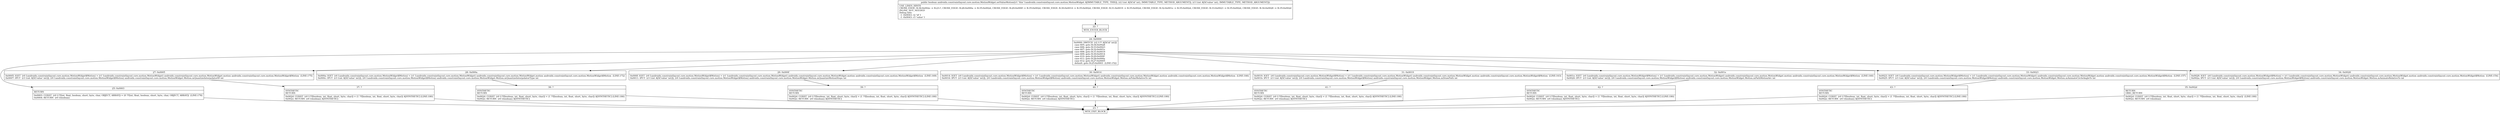 digraph "CFG forandroidx.constraintlayout.core.motion.MotionWidget.setValueMotion(II)Z" {
Node_22 [shape=record,label="{22\:\ ?|MTH_ENTER_BLOCK\l}"];
Node_24 [shape=record,label="{24\:\ 0x0000|0x0000: SWITCH  (r2 I:?? A[D('id' int)])\l case 605: goto B:34:0x0028\l case 606: goto B:33:0x0023\l case 607: goto B:32:0x001e\l case 608: goto B:31:0x0019\l case 609: goto B:30:0x0014\l case 610: goto B:29:0x000f\l case 611: goto B:28:0x000a\l case 612: goto B:27:0x0005\l default: goto B:25:0x0003  (LINE:152)\l}"];
Node_25 [shape=record,label="{25\:\ 0x0003|RETURN\l|0x0003: CONST  (r0 I:??[int, float, boolean, short, byte, char, OBJECT, ARRAY]) = (0 ??[int, float, boolean, short, byte, char, OBJECT, ARRAY])  (LINE:178)\l0x0004: RETURN  (r0 I:boolean) \l}"];
Node_23 [shape=record,label="{23\:\ ?|MTH_EXIT_BLOCK\l}"];
Node_27 [shape=record,label="{27\:\ 0x0005|0x0005: IGET  (r0 I:androidx.constraintlayout.core.motion.MotionWidget$Motion) = (r1 I:androidx.constraintlayout.core.motion.MotionWidget) androidx.constraintlayout.core.motion.MotionWidget.motion androidx.constraintlayout.core.motion.MotionWidget$Motion  (LINE:175)\l0x0007: IPUT  (r3 I:int A[D('value' int)]), (r0 I:androidx.constraintlayout.core.motion.MotionWidget$Motion) androidx.constraintlayout.core.motion.MotionWidget.Motion.mQuantizeInterpolatorID int \l}"];
Node_37 [shape=record,label="{37\:\ ?|SYNTHETIC\lRETURN\l|0x002d: CONST  (r0 I:??[boolean, int, float, short, byte, char]) = (1 ??[boolean, int, float, short, byte, char]) A[SYNTHETIC] (LINE:180)\l0x002e: RETURN  (r0 I:boolean) A[SYNTHETIC]\l}"];
Node_28 [shape=record,label="{28\:\ 0x000a|0x000a: IGET  (r0 I:androidx.constraintlayout.core.motion.MotionWidget$Motion) = (r1 I:androidx.constraintlayout.core.motion.MotionWidget) androidx.constraintlayout.core.motion.MotionWidget.motion androidx.constraintlayout.core.motion.MotionWidget$Motion  (LINE:172)\l0x000c: IPUT  (r3 I:int A[D('value' int)]), (r0 I:androidx.constraintlayout.core.motion.MotionWidget$Motion) androidx.constraintlayout.core.motion.MotionWidget.Motion.mQuantizeInterpolatorType int \l}"];
Node_38 [shape=record,label="{38\:\ ?|SYNTHETIC\lRETURN\l|0x002d: CONST  (r0 I:??[boolean, int, float, short, byte, char]) = (1 ??[boolean, int, float, short, byte, char]) A[SYNTHETIC] (LINE:180)\l0x002e: RETURN  (r0 I:boolean) A[SYNTHETIC]\l}"];
Node_29 [shape=record,label="{29\:\ 0x000f|0x000f: IGET  (r0 I:androidx.constraintlayout.core.motion.MotionWidget$Motion) = (r1 I:androidx.constraintlayout.core.motion.MotionWidget) androidx.constraintlayout.core.motion.MotionWidget.motion androidx.constraintlayout.core.motion.MotionWidget$Motion  (LINE:169)\l0x0011: IPUT  (r3 I:int A[D('value' int)]), (r0 I:androidx.constraintlayout.core.motion.MotionWidget$Motion) androidx.constraintlayout.core.motion.MotionWidget.Motion.mQuantizeMotionSteps int \l}"];
Node_39 [shape=record,label="{39\:\ ?|SYNTHETIC\lRETURN\l|0x002d: CONST  (r0 I:??[boolean, int, float, short, byte, char]) = (1 ??[boolean, int, float, short, byte, char]) A[SYNTHETIC] (LINE:180)\l0x002e: RETURN  (r0 I:boolean) A[SYNTHETIC]\l}"];
Node_30 [shape=record,label="{30\:\ 0x0014|0x0014: IGET  (r0 I:androidx.constraintlayout.core.motion.MotionWidget$Motion) = (r1 I:androidx.constraintlayout.core.motion.MotionWidget) androidx.constraintlayout.core.motion.MotionWidget.motion androidx.constraintlayout.core.motion.MotionWidget$Motion  (LINE:166)\l0x0016: IPUT  (r3 I:int A[D('value' int)]), (r0 I:androidx.constraintlayout.core.motion.MotionWidget$Motion) androidx.constraintlayout.core.motion.MotionWidget.Motion.mPolarRelativeTo int \l}"];
Node_40 [shape=record,label="{40\:\ ?|SYNTHETIC\lRETURN\l|0x002d: CONST  (r0 I:??[boolean, int, float, short, byte, char]) = (1 ??[boolean, int, float, short, byte, char]) A[SYNTHETIC] (LINE:180)\l0x002e: RETURN  (r0 I:boolean) A[SYNTHETIC]\l}"];
Node_31 [shape=record,label="{31\:\ 0x0019|0x0019: IGET  (r0 I:androidx.constraintlayout.core.motion.MotionWidget$Motion) = (r1 I:androidx.constraintlayout.core.motion.MotionWidget) androidx.constraintlayout.core.motion.MotionWidget.motion androidx.constraintlayout.core.motion.MotionWidget$Motion  (LINE:163)\l0x001b: IPUT  (r3 I:int A[D('value' int)]), (r0 I:androidx.constraintlayout.core.motion.MotionWidget$Motion) androidx.constraintlayout.core.motion.MotionWidget.Motion.mDrawPath int \l}"];
Node_41 [shape=record,label="{41\:\ ?|SYNTHETIC\lRETURN\l|0x002d: CONST  (r0 I:??[boolean, int, float, short, byte, char]) = (1 ??[boolean, int, float, short, byte, char]) A[SYNTHETIC] (LINE:180)\l0x002e: RETURN  (r0 I:boolean) A[SYNTHETIC]\l}"];
Node_32 [shape=record,label="{32\:\ 0x001e|0x001e: IGET  (r0 I:androidx.constraintlayout.core.motion.MotionWidget$Motion) = (r1 I:androidx.constraintlayout.core.motion.MotionWidget) androidx.constraintlayout.core.motion.MotionWidget.motion androidx.constraintlayout.core.motion.MotionWidget$Motion  (LINE:160)\l0x0020: IPUT  (r3 I:int A[D('value' int)]), (r0 I:androidx.constraintlayout.core.motion.MotionWidget$Motion) androidx.constraintlayout.core.motion.MotionWidget.Motion.mPathMotionArc int \l}"];
Node_42 [shape=record,label="{42\:\ ?|SYNTHETIC\lRETURN\l|0x002d: CONST  (r0 I:??[boolean, int, float, short, byte, char]) = (1 ??[boolean, int, float, short, byte, char]) A[SYNTHETIC] (LINE:180)\l0x002e: RETURN  (r0 I:boolean) A[SYNTHETIC]\l}"];
Node_33 [shape=record,label="{33\:\ 0x0023|0x0023: IGET  (r0 I:androidx.constraintlayout.core.motion.MotionWidget$Motion) = (r1 I:androidx.constraintlayout.core.motion.MotionWidget) androidx.constraintlayout.core.motion.MotionWidget.motion androidx.constraintlayout.core.motion.MotionWidget$Motion  (LINE:157)\l0x0025: IPUT  (r3 I:int A[D('value' int)]), (r0 I:androidx.constraintlayout.core.motion.MotionWidget$Motion) androidx.constraintlayout.core.motion.MotionWidget.Motion.mAnimateCircleAngleTo int \l}"];
Node_43 [shape=record,label="{43\:\ ?|SYNTHETIC\lRETURN\l|0x002d: CONST  (r0 I:??[boolean, int, float, short, byte, char]) = (1 ??[boolean, int, float, short, byte, char]) A[SYNTHETIC] (LINE:180)\l0x002e: RETURN  (r0 I:boolean) A[SYNTHETIC]\l}"];
Node_34 [shape=record,label="{34\:\ 0x0028|0x0028: IGET  (r0 I:androidx.constraintlayout.core.motion.MotionWidget$Motion) = (r1 I:androidx.constraintlayout.core.motion.MotionWidget) androidx.constraintlayout.core.motion.MotionWidget.motion androidx.constraintlayout.core.motion.MotionWidget$Motion  (LINE:154)\l0x002a: IPUT  (r3 I:int A[D('value' int)]), (r0 I:androidx.constraintlayout.core.motion.MotionWidget$Motion) androidx.constraintlayout.core.motion.MotionWidget.Motion.mAnimateRelativeTo int \l}"];
Node_35 [shape=record,label="{35\:\ 0x002d|RETURN\lORIG_RETURN\l|0x002d: CONST  (r0 I:??[boolean, int, float, short, byte, char]) = (1 ??[boolean, int, float, short, byte, char])  (LINE:180)\l0x002e: RETURN  (r0 I:boolean) \l}"];
MethodNode[shape=record,label="{public boolean androidx.constraintlayout.core.motion.MotionWidget.setValueMotion((r1 'this' I:androidx.constraintlayout.core.motion.MotionWidget A[IMMUTABLE_TYPE, THIS]), (r2 I:int A[D('id' int), IMMUTABLE_TYPE, METHOD_ARGUMENT]), (r3 I:int A[D('value' int), IMMUTABLE_TYPE, METHOD_ARGUMENT]))  | USE_LINES_HINTS\lCROSS_EDGE: B:36:0x002e \-\> B:23:?, CROSS_EDGE: B:28:0x000a \-\> B:35:0x002d, CROSS_EDGE: B:29:0x000f \-\> B:35:0x002d, CROSS_EDGE: B:30:0x0014 \-\> B:35:0x002d, CROSS_EDGE: B:31:0x0019 \-\> B:35:0x002d, CROSS_EDGE: B:32:0x001e \-\> B:35:0x002d, CROSS_EDGE: B:33:0x0023 \-\> B:35:0x002d, CROSS_EDGE: B:34:0x0028 \-\> B:35:0x002d\lINLINE_NOT_NEEDED\lDebug Info:\l  \-1 \-0x0043: r2 'id' I\l  \-1 \-0x0043: r3 'value' I\l}"];
MethodNode -> Node_22;Node_22 -> Node_24;
Node_24 -> Node_25;
Node_24 -> Node_27;
Node_24 -> Node_28;
Node_24 -> Node_29;
Node_24 -> Node_30;
Node_24 -> Node_31;
Node_24 -> Node_32;
Node_24 -> Node_33;
Node_24 -> Node_34;
Node_25 -> Node_23;
Node_27 -> Node_37;
Node_37 -> Node_23;
Node_28 -> Node_38;
Node_38 -> Node_23;
Node_29 -> Node_39;
Node_39 -> Node_23;
Node_30 -> Node_40;
Node_40 -> Node_23;
Node_31 -> Node_41;
Node_41 -> Node_23;
Node_32 -> Node_42;
Node_42 -> Node_23;
Node_33 -> Node_43;
Node_43 -> Node_23;
Node_34 -> Node_35;
Node_35 -> Node_23;
}

